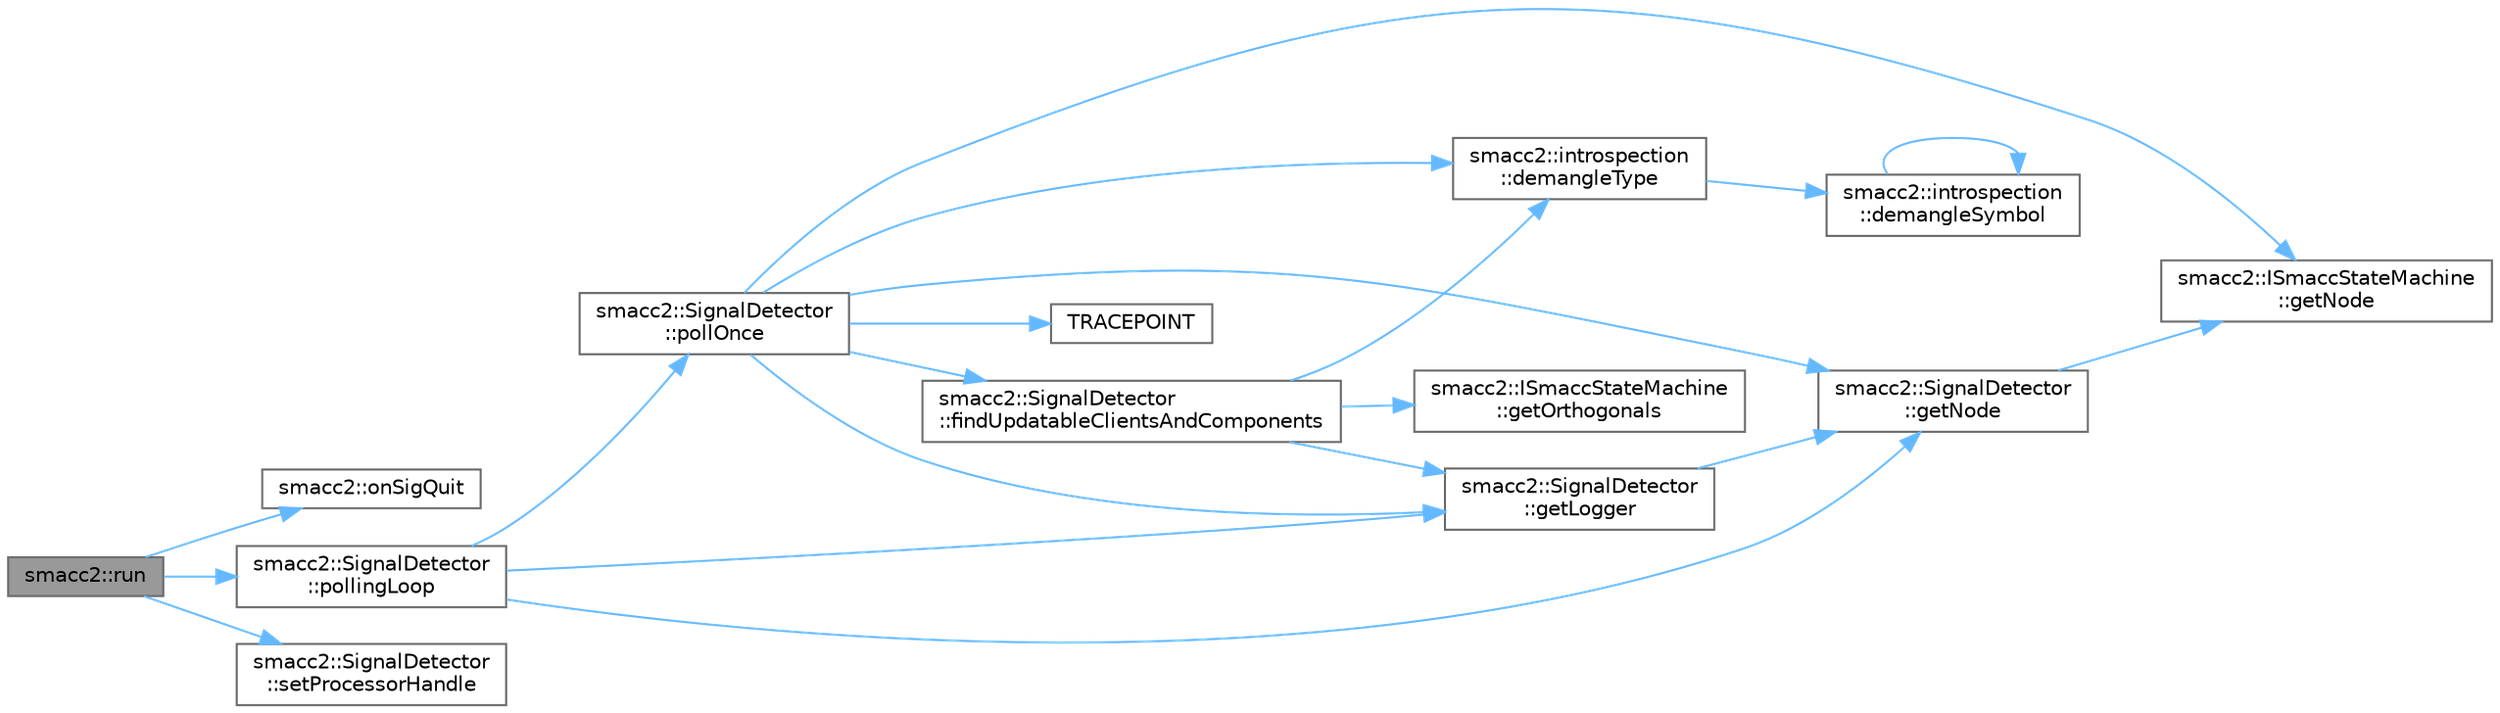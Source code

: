 digraph "smacc2::run"
{
 // LATEX_PDF_SIZE
  bgcolor="transparent";
  edge [fontname=Helvetica,fontsize=10,labelfontname=Helvetica,labelfontsize=10];
  node [fontname=Helvetica,fontsize=10,shape=box,height=0.2,width=0.4];
  rankdir="LR";
  Node1 [label="smacc2::run",height=0.2,width=0.4,color="gray40", fillcolor="grey60", style="filled", fontcolor="black",tooltip=" "];
  Node1 -> Node2 [color="steelblue1",style="solid"];
  Node2 [label="smacc2::onSigQuit",height=0.2,width=0.4,color="grey40", fillcolor="white", style="filled",URL="$namespacesmacc2.html#a35ee0f3a5b83fd021a59b49b7f271b1d",tooltip=" "];
  Node1 -> Node3 [color="steelblue1",style="solid"];
  Node3 [label="smacc2::SignalDetector\l::pollingLoop",height=0.2,width=0.4,color="grey40", fillcolor="white", style="filled",URL="$classsmacc2_1_1SignalDetector.html#a08d072feafb277794a16fe33a6dcc97e",tooltip=" "];
  Node3 -> Node4 [color="steelblue1",style="solid"];
  Node4 [label="smacc2::SignalDetector\l::getLogger",height=0.2,width=0.4,color="grey40", fillcolor="white", style="filled",URL="$classsmacc2_1_1SignalDetector.html#a97db4ee81e1e63ab67ea40775fd57302",tooltip=" "];
  Node4 -> Node5 [color="steelblue1",style="solid"];
  Node5 [label="smacc2::SignalDetector\l::getNode",height=0.2,width=0.4,color="grey40", fillcolor="white", style="filled",URL="$classsmacc2_1_1SignalDetector.html#aa774a30b0118ee411ba423fc668405b3",tooltip=" "];
  Node5 -> Node6 [color="steelblue1",style="solid"];
  Node6 [label="smacc2::ISmaccStateMachine\l::getNode",height=0.2,width=0.4,color="grey40", fillcolor="white", style="filled",URL="$classsmacc2_1_1ISmaccStateMachine.html#a2cf8b817f7e137fc648e373ae4614a2f",tooltip=" "];
  Node3 -> Node5 [color="steelblue1",style="solid"];
  Node3 -> Node7 [color="steelblue1",style="solid"];
  Node7 [label="smacc2::SignalDetector\l::pollOnce",height=0.2,width=0.4,color="grey40", fillcolor="white", style="filled",URL="$classsmacc2_1_1SignalDetector.html#af363cea3f8228eeb68b25ad21903dc74",tooltip=" "];
  Node7 -> Node8 [color="steelblue1",style="solid"];
  Node8 [label="smacc2::introspection\l::demangleType",height=0.2,width=0.4,color="grey40", fillcolor="white", style="filled",URL="$namespacesmacc2_1_1introspection.html#af0776d8076fe19b4f806405e9ab08cfe",tooltip=" "];
  Node8 -> Node9 [color="steelblue1",style="solid"];
  Node9 [label="smacc2::introspection\l::demangleSymbol",height=0.2,width=0.4,color="grey40", fillcolor="white", style="filled",URL="$namespacesmacc2_1_1introspection.html#aba19132e50f25adee919c2504ae6a3a2",tooltip=" "];
  Node9 -> Node9 [color="steelblue1",style="solid"];
  Node7 -> Node10 [color="steelblue1",style="solid"];
  Node10 [label="smacc2::SignalDetector\l::findUpdatableClientsAndComponents",height=0.2,width=0.4,color="grey40", fillcolor="white", style="filled",URL="$classsmacc2_1_1SignalDetector.html#af325def90b56dd82ab34d351f5a37a02",tooltip=" "];
  Node10 -> Node8 [color="steelblue1",style="solid"];
  Node10 -> Node4 [color="steelblue1",style="solid"];
  Node10 -> Node11 [color="steelblue1",style="solid"];
  Node11 [label="smacc2::ISmaccStateMachine\l::getOrthogonals",height=0.2,width=0.4,color="grey40", fillcolor="white", style="filled",URL="$classsmacc2_1_1ISmaccStateMachine.html#a5add78b13865291a7d167cbc496d0d35",tooltip=" "];
  Node7 -> Node4 [color="steelblue1",style="solid"];
  Node7 -> Node5 [color="steelblue1",style="solid"];
  Node7 -> Node6 [color="steelblue1",style="solid"];
  Node7 -> Node12 [color="steelblue1",style="solid"];
  Node12 [label="TRACEPOINT",height=0.2,width=0.4,color="grey40", fillcolor="white", style="filled",URL="$smacc__tracing_8cpp.html#a99b909db1e382a9b899ec134046d0213",tooltip=" "];
  Node1 -> Node13 [color="steelblue1",style="solid"];
  Node13 [label="smacc2::SignalDetector\l::setProcessorHandle",height=0.2,width=0.4,color="grey40", fillcolor="white", style="filled",URL="$classsmacc2_1_1SignalDetector.html#adf9f225226e698d44a5e952fa3963057",tooltip=" "];
}
